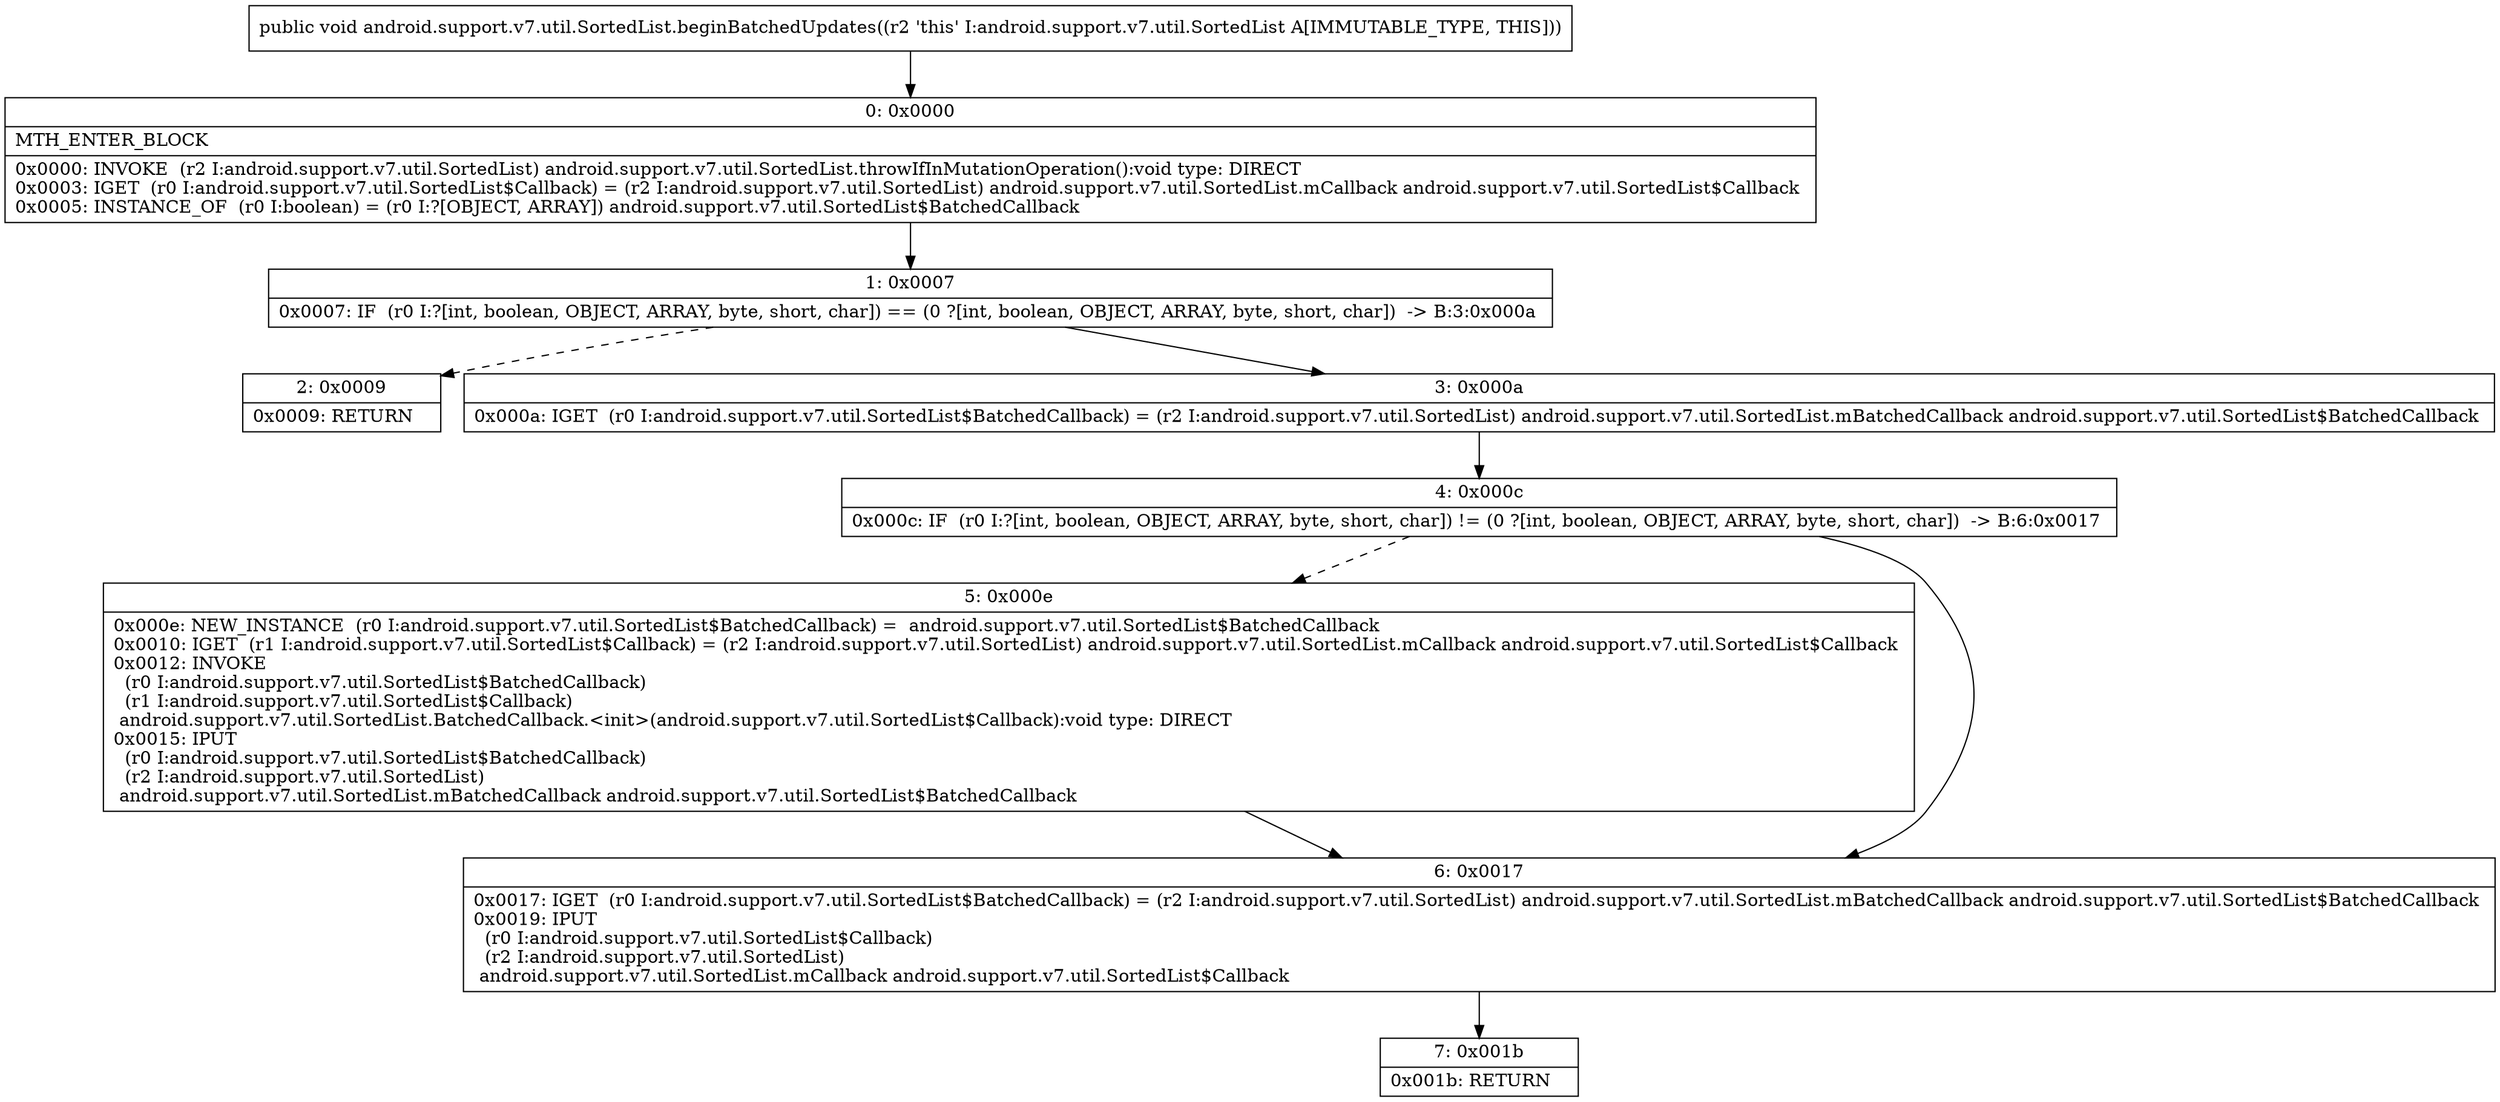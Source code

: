 digraph "CFG forandroid.support.v7.util.SortedList.beginBatchedUpdates()V" {
Node_0 [shape=record,label="{0\:\ 0x0000|MTH_ENTER_BLOCK\l|0x0000: INVOKE  (r2 I:android.support.v7.util.SortedList) android.support.v7.util.SortedList.throwIfInMutationOperation():void type: DIRECT \l0x0003: IGET  (r0 I:android.support.v7.util.SortedList$Callback) = (r2 I:android.support.v7.util.SortedList) android.support.v7.util.SortedList.mCallback android.support.v7.util.SortedList$Callback \l0x0005: INSTANCE_OF  (r0 I:boolean) = (r0 I:?[OBJECT, ARRAY]) android.support.v7.util.SortedList$BatchedCallback \l}"];
Node_1 [shape=record,label="{1\:\ 0x0007|0x0007: IF  (r0 I:?[int, boolean, OBJECT, ARRAY, byte, short, char]) == (0 ?[int, boolean, OBJECT, ARRAY, byte, short, char])  \-\> B:3:0x000a \l}"];
Node_2 [shape=record,label="{2\:\ 0x0009|0x0009: RETURN   \l}"];
Node_3 [shape=record,label="{3\:\ 0x000a|0x000a: IGET  (r0 I:android.support.v7.util.SortedList$BatchedCallback) = (r2 I:android.support.v7.util.SortedList) android.support.v7.util.SortedList.mBatchedCallback android.support.v7.util.SortedList$BatchedCallback \l}"];
Node_4 [shape=record,label="{4\:\ 0x000c|0x000c: IF  (r0 I:?[int, boolean, OBJECT, ARRAY, byte, short, char]) != (0 ?[int, boolean, OBJECT, ARRAY, byte, short, char])  \-\> B:6:0x0017 \l}"];
Node_5 [shape=record,label="{5\:\ 0x000e|0x000e: NEW_INSTANCE  (r0 I:android.support.v7.util.SortedList$BatchedCallback) =  android.support.v7.util.SortedList$BatchedCallback \l0x0010: IGET  (r1 I:android.support.v7.util.SortedList$Callback) = (r2 I:android.support.v7.util.SortedList) android.support.v7.util.SortedList.mCallback android.support.v7.util.SortedList$Callback \l0x0012: INVOKE  \l  (r0 I:android.support.v7.util.SortedList$BatchedCallback)\l  (r1 I:android.support.v7.util.SortedList$Callback)\l android.support.v7.util.SortedList.BatchedCallback.\<init\>(android.support.v7.util.SortedList$Callback):void type: DIRECT \l0x0015: IPUT  \l  (r0 I:android.support.v7.util.SortedList$BatchedCallback)\l  (r2 I:android.support.v7.util.SortedList)\l android.support.v7.util.SortedList.mBatchedCallback android.support.v7.util.SortedList$BatchedCallback \l}"];
Node_6 [shape=record,label="{6\:\ 0x0017|0x0017: IGET  (r0 I:android.support.v7.util.SortedList$BatchedCallback) = (r2 I:android.support.v7.util.SortedList) android.support.v7.util.SortedList.mBatchedCallback android.support.v7.util.SortedList$BatchedCallback \l0x0019: IPUT  \l  (r0 I:android.support.v7.util.SortedList$Callback)\l  (r2 I:android.support.v7.util.SortedList)\l android.support.v7.util.SortedList.mCallback android.support.v7.util.SortedList$Callback \l}"];
Node_7 [shape=record,label="{7\:\ 0x001b|0x001b: RETURN   \l}"];
MethodNode[shape=record,label="{public void android.support.v7.util.SortedList.beginBatchedUpdates((r2 'this' I:android.support.v7.util.SortedList A[IMMUTABLE_TYPE, THIS])) }"];
MethodNode -> Node_0;
Node_0 -> Node_1;
Node_1 -> Node_2[style=dashed];
Node_1 -> Node_3;
Node_3 -> Node_4;
Node_4 -> Node_5[style=dashed];
Node_4 -> Node_6;
Node_5 -> Node_6;
Node_6 -> Node_7;
}

